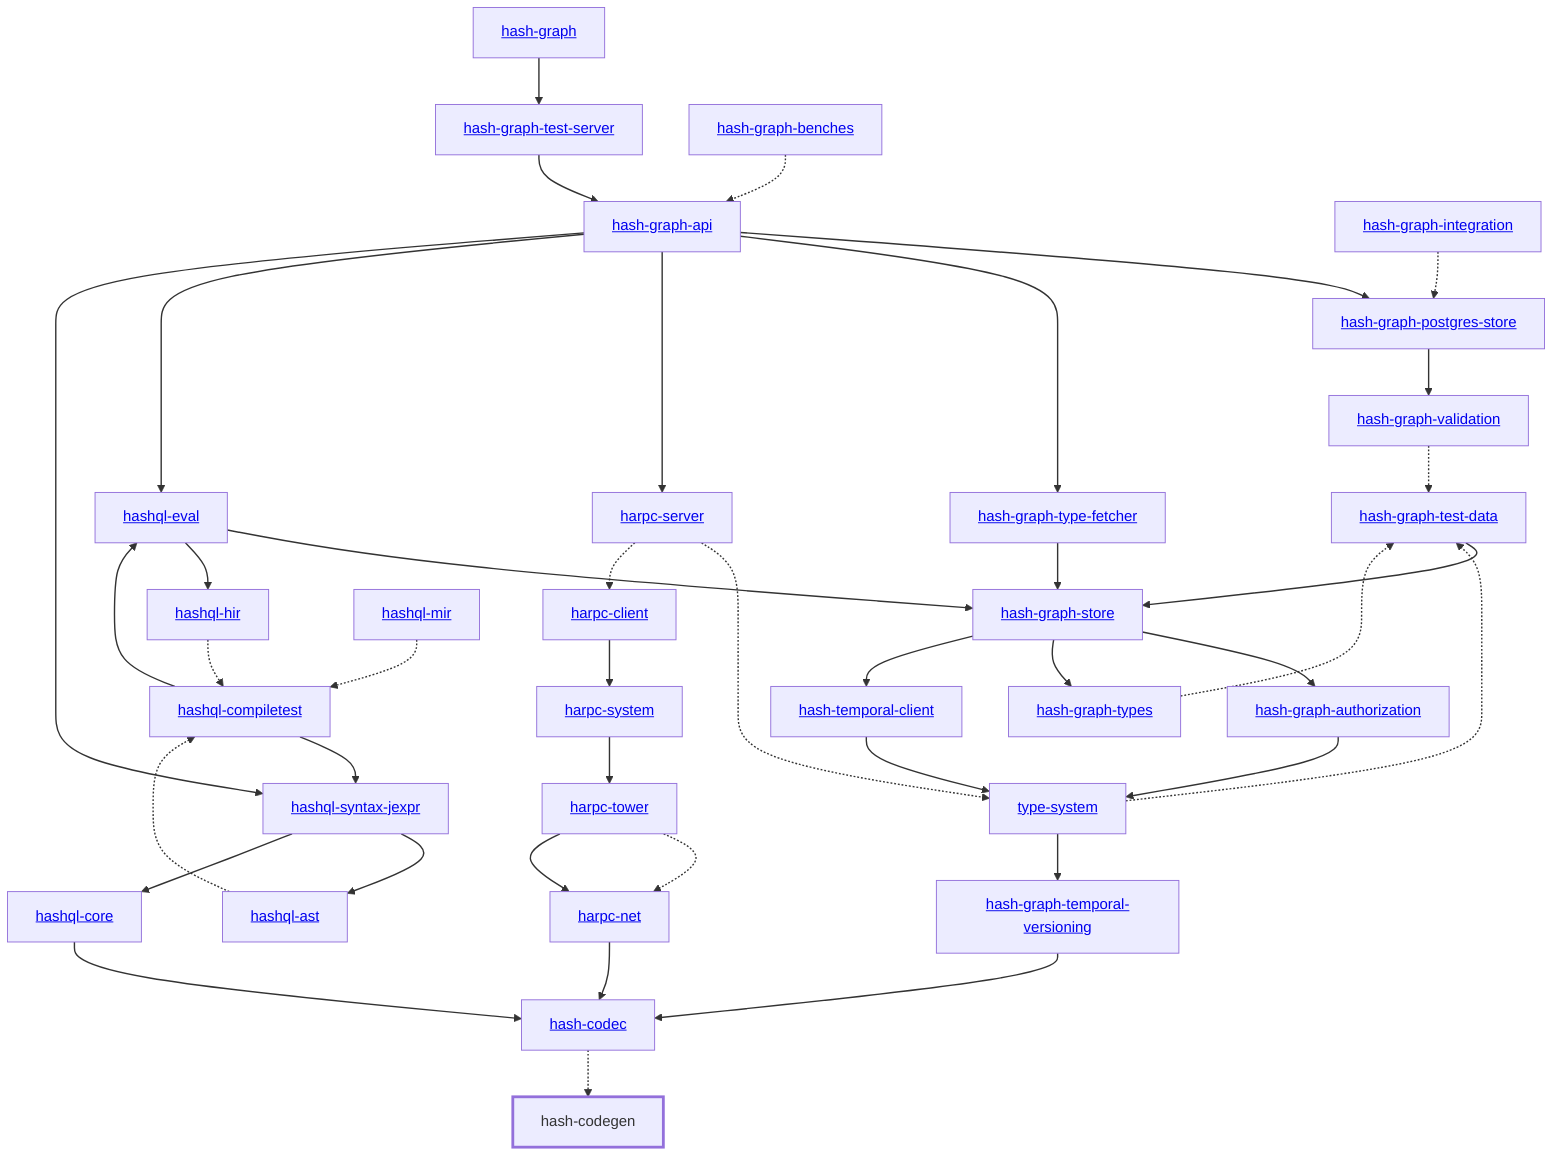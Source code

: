 graph TD
    linkStyle default stroke-width:1.5px
    classDef default stroke-width:1px
    classDef root stroke-width:3px
    classDef dev stroke-width:1px
    classDef build stroke-width:1px
    %% Legend
    %% --> : Normal dependency
    %% -.-> : Dev dependency
    %% ---> : Build dependency
    0[<a href="../hash_graph/index.html">hash-graph</a>]
    1[<a href="../type_system/index.html">type-system</a>]
    2[<a href="../hash_codec/index.html">hash-codec</a>]
    3[hash-codegen]
    class 3 root
    4[<a href="../hash_graph_api/index.html">hash-graph-api</a>]
    5[<a href="../hash_graph_authorization/index.html">hash-graph-authorization</a>]
    6[<a href="../hash_graph_postgres_store/index.html">hash-graph-postgres-store</a>]
    7[<a href="../hash_graph_store/index.html">hash-graph-store</a>]
    8[<a href="../hash_graph_temporal_versioning/index.html">hash-graph-temporal-versioning</a>]
    9[<a href="../hash_graph_test_server/index.html">hash-graph-test-server</a>]
    10[<a href="../hash_graph_type_fetcher/index.html">hash-graph-type-fetcher</a>]
    11[<a href="../hash_graph_types/index.html">hash-graph-types</a>]
    12[<a href="../hash_graph_validation/index.html">hash-graph-validation</a>]
    13[<a href="../harpc_client/index.html">harpc-client</a>]
    14[<a href="../harpc_net/index.html">harpc-net</a>]
    15[<a href="../harpc_server/index.html">harpc-server</a>]
    16[<a href="../harpc_system/index.html">harpc-system</a>]
    17[<a href="../harpc_tower/index.html">harpc-tower</a>]
    18[<a href="../hashql_ast/index.html">hashql-ast</a>]
    19[<a href="../hashql_compiletest/index.html">hashql-compiletest</a>]
    20[<a href="../hashql_core/index.html">hashql-core</a>]
    21[<a href="../hashql_eval/index.html">hashql-eval</a>]
    22[<a href="../hashql_hir/index.html">hashql-hir</a>]
    23[<a href="../hashql_mir/index.html">hashql-mir</a>]
    24[<a href="../hashql_syntax_jexpr/index.html">hashql-syntax-jexpr</a>]
    25[<a href="../hash_temporal_client/index.html">hash-temporal-client</a>]
    26[<a href="../hash_graph_benches/index.html">hash-graph-benches</a>]
    27[<a href="../hash_graph_integration/index.html">hash-graph-integration</a>]
    28[<a href="../hash_graph_test_data/index.html">hash-graph-test-data</a>]
    0 --> 9
    1 --> 8
    1 -.-> 28
    2 -.-> 3
    4 --> 6
    4 --> 10
    4 --> 15
    4 --> 21
    4 --> 24
    5 --> 1
    6 --> 12
    7 --> 5
    7 --> 11
    7 --> 25
    8 --> 2
    9 --> 4
    10 --> 7
    11 -.-> 28
    12 -.-> 28
    13 --> 16
    14 --> 2
    15 -.-> 1
    15 -.-> 13
    16 --> 17
    17 -.-> 14
    17 --> 14
    18 -.-> 19
    19 --> 21
    19 --> 24
    20 --> 2
    21 --> 7
    21 --> 22
    22 -.-> 19
    23 -.-> 19
    24 --> 18
    24 --> 20
    25 --> 1
    26 -.-> 4
    27 -.-> 6
    28 --> 7
